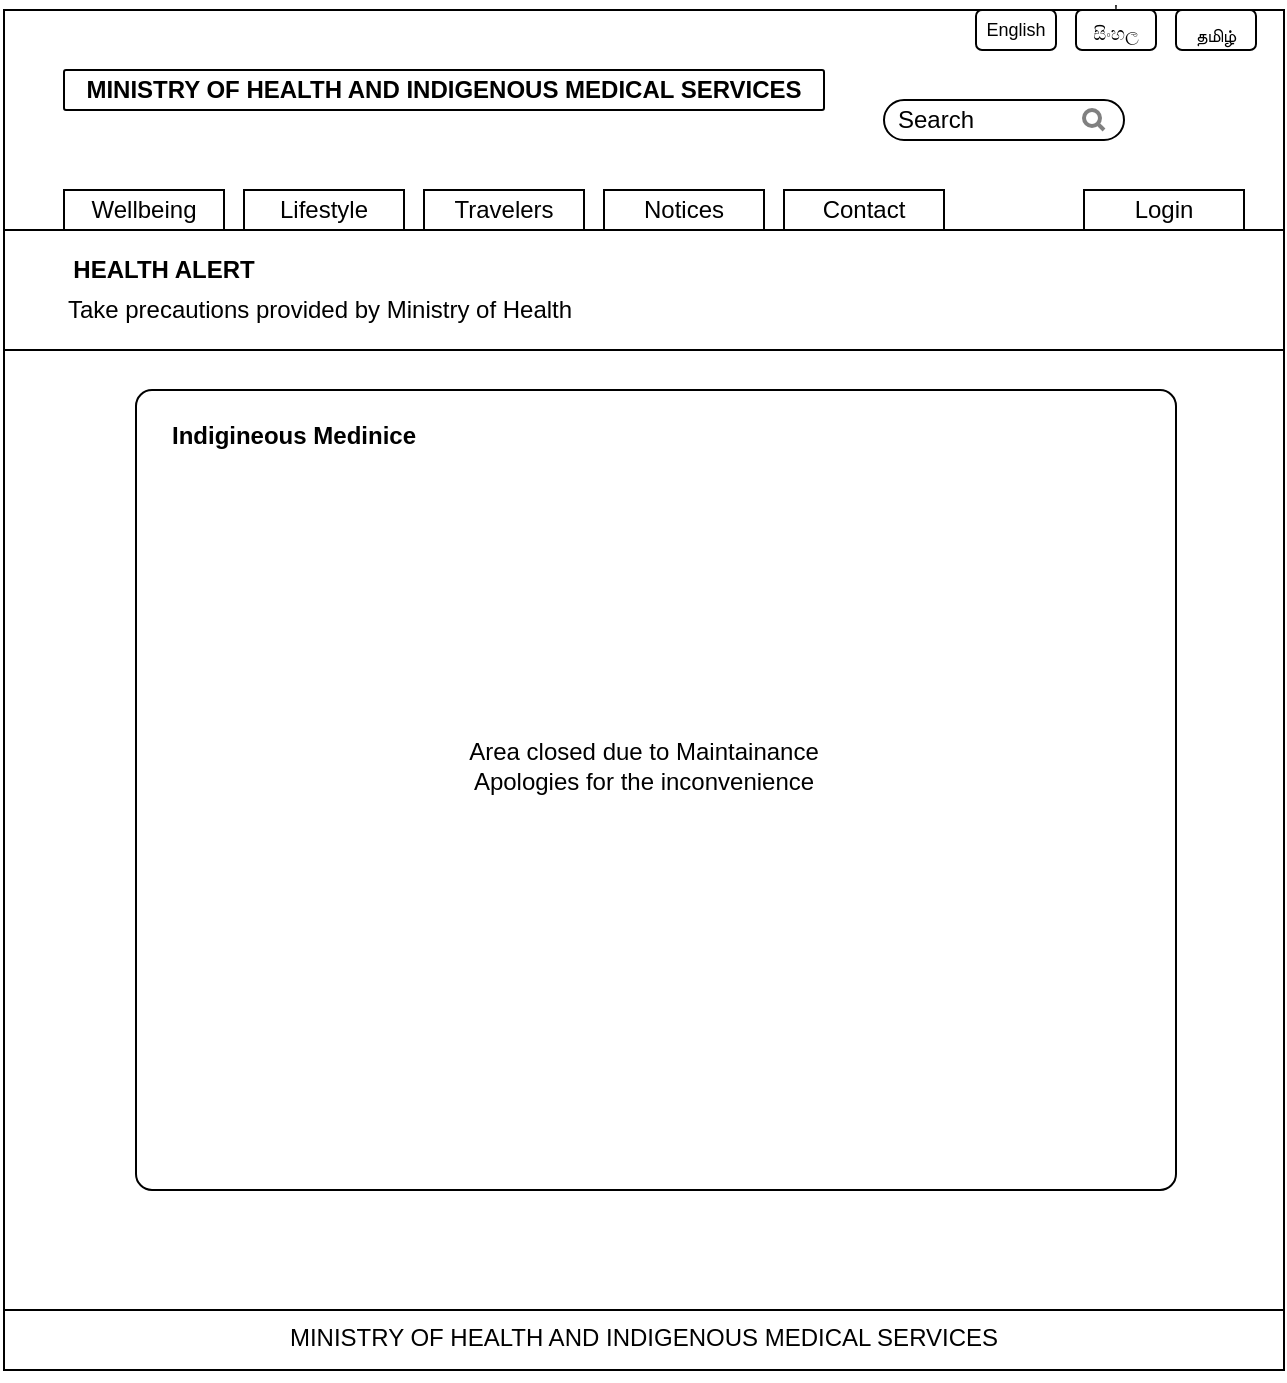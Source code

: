 <mxfile version="12.2.2" type="device" pages="1"><diagram id="pAro4qgah8YRrxpEvKSt" name="Page-1"><mxGraphModel dx="1072" dy="792" grid="1" gridSize="10" guides="1" tooltips="1" connect="1" arrows="1" fold="1" page="1" pageScale="1" pageWidth="700" pageHeight="720" math="0" shadow="0"><root><mxCell id="0"/><mxCell id="1" parent="0"/><mxCell id="PCcsTuCRGk3KRTNkhDqw-1" value="" style="rounded=0;whiteSpace=wrap;html=1;strokeColor=#000000;fontColor=#000000;" vertex="1" parent="1"><mxGeometry x="31" y="19" width="640" height="680" as="geometry"/></mxCell><mxCell id="PCcsTuCRGk3KRTNkhDqw-2" value="" style="rounded=0;whiteSpace=wrap;html=1;" vertex="1" parent="1"><mxGeometry x="31" y="19" width="640" height="110" as="geometry"/></mxCell><mxCell id="PCcsTuCRGk3KRTNkhDqw-3" value="" style="rounded=1;whiteSpace=wrap;html=1;arcSize=5;" vertex="1" parent="1"><mxGeometry x="61" y="49" width="380" height="20" as="geometry"/></mxCell><mxCell id="PCcsTuCRGk3KRTNkhDqw-4" value="&lt;b&gt;MINISTRY OF HEALTH AND INDIGENOUS MEDICAL SERVICES&lt;/b&gt;" style="text;html=1;strokeColor=none;fillColor=none;align=center;verticalAlign=middle;whiteSpace=wrap;rounded=0;" vertex="1" parent="1"><mxGeometry x="61" y="49" width="380" height="20" as="geometry"/></mxCell><mxCell id="PCcsTuCRGk3KRTNkhDqw-5" value="" style="rounded=0;whiteSpace=wrap;html=1;" vertex="1" parent="1"><mxGeometry x="61" y="109" width="80" height="20" as="geometry"/></mxCell><mxCell id="PCcsTuCRGk3KRTNkhDqw-6" value="Wellbeing" style="text;html=1;strokeColor=none;fillColor=none;align=center;verticalAlign=middle;whiteSpace=wrap;rounded=0;" vertex="1" parent="1"><mxGeometry x="81" y="109" width="40" height="20" as="geometry"/></mxCell><mxCell id="PCcsTuCRGk3KRTNkhDqw-7" value="" style="rounded=0;whiteSpace=wrap;html=1;" vertex="1" parent="1"><mxGeometry x="151" y="109" width="80" height="20" as="geometry"/></mxCell><mxCell id="PCcsTuCRGk3KRTNkhDqw-8" value="Lifestyle" style="text;html=1;strokeColor=none;fillColor=none;align=center;verticalAlign=middle;whiteSpace=wrap;rounded=0;" vertex="1" parent="1"><mxGeometry x="171" y="109" width="40" height="20" as="geometry"/></mxCell><mxCell id="PCcsTuCRGk3KRTNkhDqw-9" value="" style="rounded=0;whiteSpace=wrap;html=1;" vertex="1" parent="1"><mxGeometry x="241" y="109" width="80" height="20" as="geometry"/></mxCell><mxCell id="PCcsTuCRGk3KRTNkhDqw-10" value="Travelers" style="text;html=1;strokeColor=none;fillColor=none;align=center;verticalAlign=middle;whiteSpace=wrap;rounded=0;" vertex="1" parent="1"><mxGeometry x="261" y="109" width="40" height="20" as="geometry"/></mxCell><mxCell id="PCcsTuCRGk3KRTNkhDqw-11" value="" style="rounded=0;whiteSpace=wrap;html=1;" vertex="1" parent="1"><mxGeometry x="331" y="109" width="80" height="20" as="geometry"/></mxCell><mxCell id="PCcsTuCRGk3KRTNkhDqw-12" value="Notices" style="text;html=1;strokeColor=none;fillColor=none;align=center;verticalAlign=middle;whiteSpace=wrap;rounded=0;" vertex="1" parent="1"><mxGeometry x="351" y="109" width="40" height="20" as="geometry"/></mxCell><mxCell id="PCcsTuCRGk3KRTNkhDqw-13" value="" style="rounded=0;whiteSpace=wrap;html=1;" vertex="1" parent="1"><mxGeometry x="421" y="109" width="80" height="20" as="geometry"/></mxCell><mxCell id="PCcsTuCRGk3KRTNkhDqw-14" value="Contact" style="text;html=1;strokeColor=none;fillColor=none;align=center;verticalAlign=middle;whiteSpace=wrap;rounded=0;" vertex="1" parent="1"><mxGeometry x="441" y="109" width="40" height="20" as="geometry"/></mxCell><mxCell id="PCcsTuCRGk3KRTNkhDqw-15" value="" style="rounded=0;whiteSpace=wrap;html=1;" vertex="1" parent="1"><mxGeometry x="571" y="109" width="80" height="20" as="geometry"/></mxCell><mxCell id="PCcsTuCRGk3KRTNkhDqw-16" value="Login" style="text;html=1;strokeColor=none;fillColor=none;align=center;verticalAlign=middle;whiteSpace=wrap;rounded=0;" vertex="1" parent="1"><mxGeometry x="591" y="109" width="40" height="20" as="geometry"/></mxCell><mxCell id="PCcsTuCRGk3KRTNkhDqw-17" value="" style="rounded=1;whiteSpace=wrap;html=1;arcSize=50;" vertex="1" parent="1"><mxGeometry x="471" y="64" width="120" height="20" as="geometry"/></mxCell><mxCell id="PCcsTuCRGk3KRTNkhDqw-18" value="" style="html=1;verticalLabelPosition=bottom;align=center;labelBackgroundColor=#ffffff;verticalAlign=top;strokeWidth=2;strokeColor=#808080;shadow=0;dashed=0;shape=mxgraph.ios7.icons.looking_glass;glass=0;comic=0;" vertex="1" parent="1"><mxGeometry x="571" y="69" width="10" height="10" as="geometry"/></mxCell><mxCell id="PCcsTuCRGk3KRTNkhDqw-19" value="Search" style="text;html=1;strokeColor=none;fillColor=none;align=center;verticalAlign=middle;whiteSpace=wrap;rounded=0;shadow=0;glass=0;comic=0;" vertex="1" parent="1"><mxGeometry x="477" y="64" width="40" height="20" as="geometry"/></mxCell><mxCell id="PCcsTuCRGk3KRTNkhDqw-20" value="English" style="rounded=1;whiteSpace=wrap;html=1;shadow=0;glass=0;comic=0;strokeColor=#000000;fontSize=9;fontColor=#000000;" vertex="1" parent="1"><mxGeometry x="517" y="19" width="40" height="20" as="geometry"/></mxCell><mxCell id="PCcsTuCRGk3KRTNkhDqw-21" value="'&lt;br style=&quot;white-space: normal; font-size: 9px;&quot;&gt;&lt;span style=&quot;font-family: arial, sans-serif; text-align: left; white-space: pre-wrap; font-size: 9px;&quot;&gt;සිංහල&lt;/span&gt;" style="rounded=1;whiteSpace=wrap;html=1;shadow=0;glass=0;comic=0;strokeColor=#000000;perimeterSpacing=0;strokeWidth=1;verticalAlign=bottom;fontSize=9;fontColor=#000000;" vertex="1" parent="1"><mxGeometry x="567" y="19" width="40" height="20" as="geometry"/></mxCell><mxCell id="PCcsTuCRGk3KRTNkhDqw-22" value="&lt;br style=&quot;font-size: 9px;&quot;&gt;&lt;span style=&quot;font-family: arial, sans-serif; text-align: left; white-space: pre-wrap; font-size: 9px;&quot;&gt;தமிழ்&lt;/span&gt;" style="rounded=1;whiteSpace=wrap;html=1;shadow=0;glass=0;comic=0;strokeColor=#000000;perimeterSpacing=0;strokeWidth=1;verticalAlign=bottom;fontSize=9;spacing=1;fontColor=#000000;" vertex="1" parent="1"><mxGeometry x="617" y="19" width="40" height="20" as="geometry"/></mxCell><mxCell id="PCcsTuCRGk3KRTNkhDqw-23" value="" style="rounded=0;whiteSpace=wrap;html=1;strokeColor=#000000;fontColor=#000000;" vertex="1" parent="1"><mxGeometry x="31" y="669" width="640" height="30" as="geometry"/></mxCell><mxCell id="PCcsTuCRGk3KRTNkhDqw-24" value="&lt;div&gt;MINISTRY OF HEALTH AND INDIGENOUS MEDICAL SERVICES&lt;/div&gt;&lt;div&gt;&lt;br&gt;&lt;/div&gt;" style="text;html=1;strokeColor=none;fillColor=none;align=center;verticalAlign=middle;whiteSpace=wrap;rounded=0;fontColor=#000000;" vertex="1" parent="1"><mxGeometry x="156" y="680" width="390" height="20" as="geometry"/></mxCell><mxCell id="PCcsTuCRGk3KRTNkhDqw-25" value="" style="rounded=1;whiteSpace=wrap;html=1;strokeColor=#000000;fontColor=#000000;arcSize=2;" vertex="1" parent="1"><mxGeometry x="97" y="209" width="520" height="400" as="geometry"/></mxCell><mxCell id="PCcsTuCRGk3KRTNkhDqw-26" value="" style="rounded=0;whiteSpace=wrap;html=1;strokeColor=#000000;fontColor=#000000;" vertex="1" parent="1"><mxGeometry x="31" y="129" width="640" height="60" as="geometry"/></mxCell><mxCell id="PCcsTuCRGk3KRTNkhDqw-27" value="&lt;b&gt;HEALTH ALERT&lt;/b&gt;" style="text;html=1;strokeColor=none;fillColor=none;align=center;verticalAlign=middle;whiteSpace=wrap;rounded=0;fontColor=#000000;" vertex="1" parent="1"><mxGeometry x="51" y="139" width="120" height="20" as="geometry"/></mxCell><mxCell id="PCcsTuCRGk3KRTNkhDqw-28" value="Take precautions provided by Ministry of Health" style="text;html=1;strokeColor=none;fillColor=none;align=center;verticalAlign=middle;whiteSpace=wrap;rounded=0;fontColor=#000000;" vertex="1" parent="1"><mxGeometry x="29" y="159" width="320" height="20" as="geometry"/></mxCell><mxCell id="PCcsTuCRGk3KRTNkhDqw-29" value="Area closed due to Maintainance&lt;br&gt;Apologies for the inconvenience" style="text;html=1;strokeColor=none;fillColor=none;align=center;verticalAlign=middle;whiteSpace=wrap;rounded=0;fontColor=#000000;" vertex="1" parent="1"><mxGeometry x="206" y="386.5" width="290" height="20" as="geometry"/></mxCell><mxCell id="PCcsTuCRGk3KRTNkhDqw-30" value="&lt;b&gt;Indigineous Medinice&lt;/b&gt;" style="text;html=1;strokeColor=none;fillColor=none;align=center;verticalAlign=middle;whiteSpace=wrap;rounded=0;fontColor=#000000;" vertex="1" parent="1"><mxGeometry x="101" y="222" width="150" height="20" as="geometry"/></mxCell></root></mxGraphModel></diagram></mxfile>